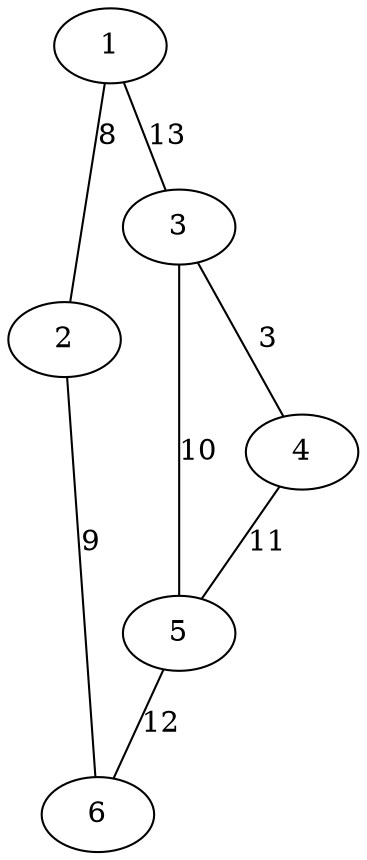 graph G {
    1--2[label=8];
    2--6[label=9];
    3--5[label=10];
    4--5[label=11];
    5--6[label=12];
    1--3[label=13];
    3--4[label=3];
}